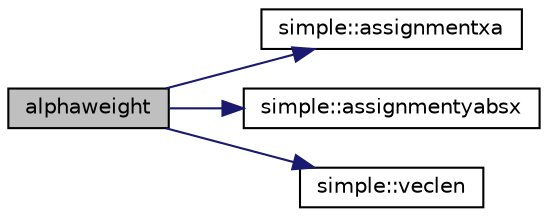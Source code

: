 digraph "alphaweight"
{
 // INTERACTIVE_SVG=YES
  bgcolor="transparent";
  edge [fontname="Helvetica",fontsize="10",labelfontname="Helvetica",labelfontsize="10"];
  node [fontname="Helvetica",fontsize="10",shape=record];
  rankdir="LR";
  Node0 [label="alphaweight",height=0.2,width=0.4,color="black", fillcolor="grey75", style="filled", fontcolor="black"];
  Node0 -> Node1 [color="midnightblue",fontsize="10",style="solid",fontname="Helvetica"];
  Node1 [label="simple::assignmentxa",height=0.2,width=0.4,color="black",URL="$namespacesimple.html#a82c25cd0c1d999c2c6028a3bdce656a0",tooltip="ASSIGNMENTXA point-wise operator performing X = scalar a. "];
  Node0 -> Node2 [color="midnightblue",fontsize="10",style="solid",fontname="Helvetica"];
  Node2 [label="simple::assignmentyabsx",height=0.2,width=0.4,color="black",URL="$namespacesimple.html#ad0ea6bd7b10922952850fd3704ce06cb",tooltip="ASSIGNMENTYABSX point-wise operator performing X = scalar a. "];
  Node0 -> Node3 [color="midnightblue",fontsize="10",style="solid",fontname="Helvetica"];
  Node3 [label="simple::veclen",height=0.2,width=0.4,color="black",URL="$namespacesimple.html#ae38e091c7b77f88fbac6a96c4cd798e1",tooltip="VECLEN point-wise operator returning the length of a numComp-dimensional vector. "];
}
